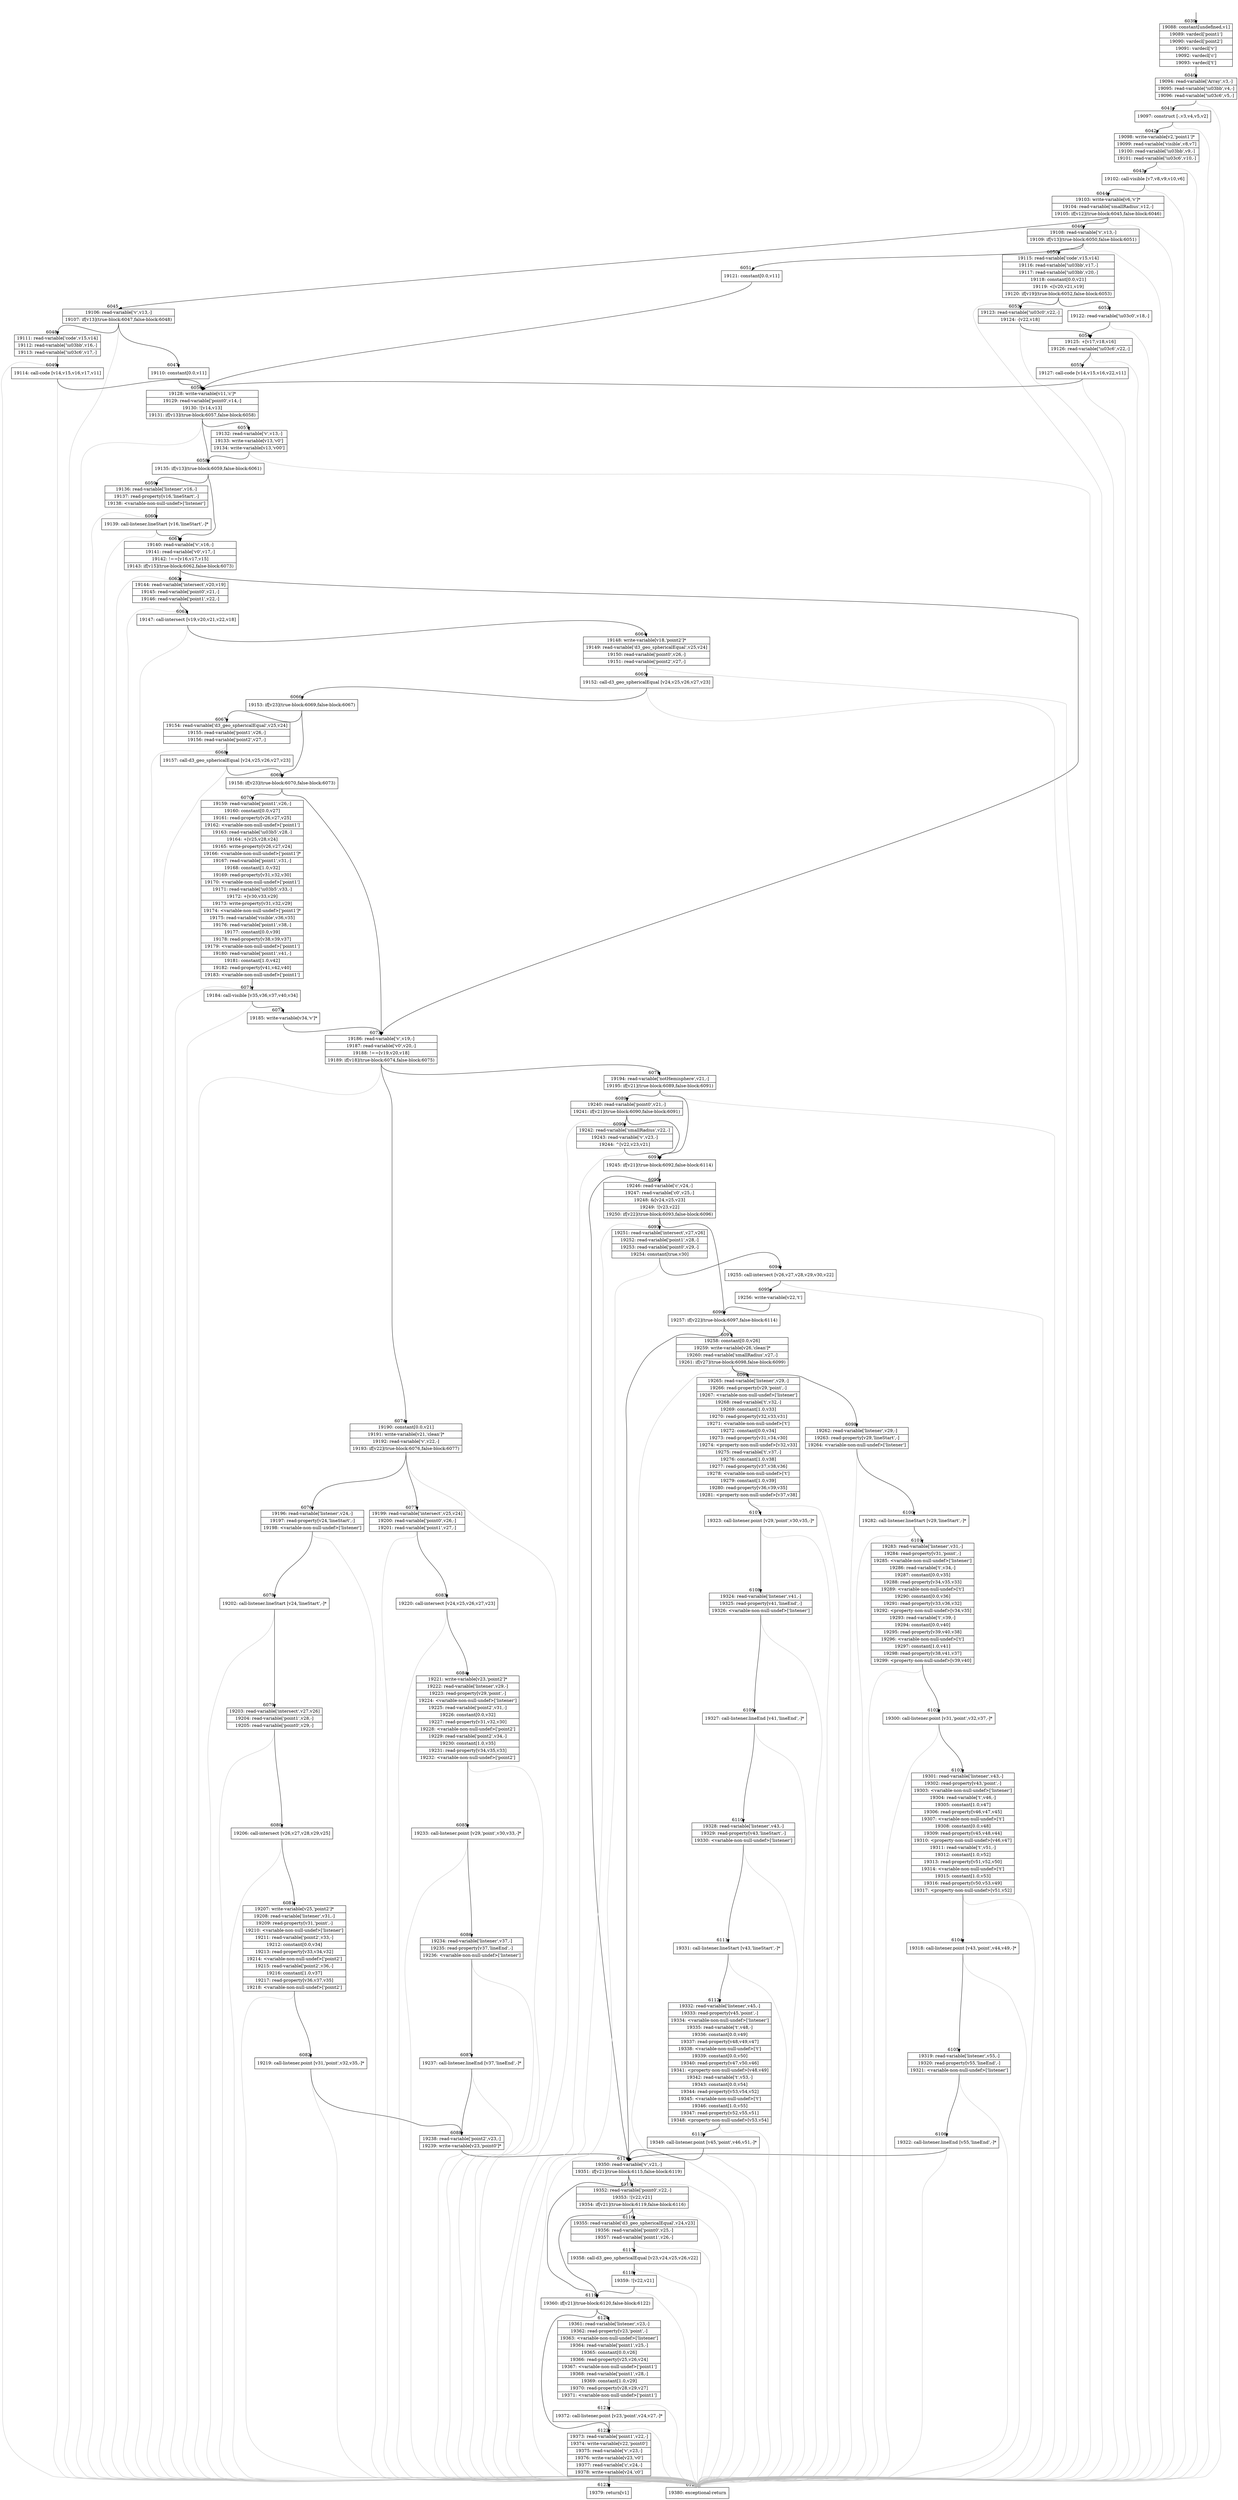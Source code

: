 digraph {
rankdir="TD"
BB_entry563[shape=none,label=""];
BB_entry563 -> BB6039 [tailport=s, headport=n, headlabel="    6039"]
BB6039 [shape=record label="{19088: constant[undefined,v1]|19089: vardecl['point1']|19090: vardecl['point2']|19091: vardecl['v']|19092: vardecl['c']|19093: vardecl['t']}" ] 
BB6039 -> BB6040 [tailport=s, headport=n, headlabel="      6040"]
BB6040 [shape=record label="{19094: read-variable['Array',v3,-]|19095: read-variable['\\u03bb',v4,-]|19096: read-variable['\\u03c6',v5,-]}" ] 
BB6040 -> BB6041 [tailport=s, headport=n, headlabel="      6041"]
BB6040 -> BB6124 [tailport=s, headport=n, color=gray, headlabel="      6124"]
BB6041 [shape=record label="{19097: construct [-,v3,v4,v5,v2]}" ] 
BB6041 -> BB6042 [tailport=s, headport=n, headlabel="      6042"]
BB6041 -> BB6124 [tailport=s, headport=n, color=gray]
BB6042 [shape=record label="{19098: write-variable[v2,'point1']*|19099: read-variable['visible',v8,v7]|19100: read-variable['\\u03bb',v9,-]|19101: read-variable['\\u03c6',v10,-]}" ] 
BB6042 -> BB6043 [tailport=s, headport=n, headlabel="      6043"]
BB6042 -> BB6124 [tailport=s, headport=n, color=gray]
BB6043 [shape=record label="{19102: call-visible [v7,v8,v9,v10,v6]}" ] 
BB6043 -> BB6044 [tailport=s, headport=n, headlabel="      6044"]
BB6043 -> BB6124 [tailport=s, headport=n, color=gray]
BB6044 [shape=record label="{19103: write-variable[v6,'v']*|19104: read-variable['smallRadius',v12,-]|19105: if[v12](true-block:6045,false-block:6046)}" ] 
BB6044 -> BB6045 [tailport=s, headport=n, headlabel="      6045"]
BB6044 -> BB6046 [tailport=s, headport=n, headlabel="      6046"]
BB6044 -> BB6124 [tailport=s, headport=n, color=gray]
BB6045 [shape=record label="{19106: read-variable['v',v13,-]|19107: if[v13](true-block:6047,false-block:6048)}" ] 
BB6045 -> BB6047 [tailport=s, headport=n, headlabel="      6047"]
BB6045 -> BB6048 [tailport=s, headport=n, headlabel="      6048"]
BB6045 -> BB6124 [tailport=s, headport=n, color=gray]
BB6046 [shape=record label="{19108: read-variable['v',v13,-]|19109: if[v13](true-block:6050,false-block:6051)}" ] 
BB6046 -> BB6050 [tailport=s, headport=n, headlabel="      6050"]
BB6046 -> BB6051 [tailport=s, headport=n, headlabel="      6051"]
BB6046 -> BB6124 [tailport=s, headport=n, color=gray]
BB6047 [shape=record label="{19110: constant[0.0,v11]}" ] 
BB6047 -> BB6056 [tailport=s, headport=n, headlabel="      6056"]
BB6048 [shape=record label="{19111: read-variable['code',v15,v14]|19112: read-variable['\\u03bb',v16,-]|19113: read-variable['\\u03c6',v17,-]}" ] 
BB6048 -> BB6049 [tailport=s, headport=n, headlabel="      6049"]
BB6048 -> BB6124 [tailport=s, headport=n, color=gray]
BB6049 [shape=record label="{19114: call-code [v14,v15,v16,v17,v11]}" ] 
BB6049 -> BB6056 [tailport=s, headport=n]
BB6049 -> BB6124 [tailport=s, headport=n, color=gray]
BB6050 [shape=record label="{19115: read-variable['code',v15,v14]|19116: read-variable['\\u03bb',v17,-]|19117: read-variable['\\u03bb',v20,-]|19118: constant[0.0,v21]|19119: \<[v20,v21,v19]|19120: if[v19](true-block:6052,false-block:6053)}" ] 
BB6050 -> BB6052 [tailport=s, headport=n, headlabel="      6052"]
BB6050 -> BB6053 [tailport=s, headport=n, headlabel="      6053"]
BB6050 -> BB6124 [tailport=s, headport=n, color=gray]
BB6051 [shape=record label="{19121: constant[0.0,v11]}" ] 
BB6051 -> BB6056 [tailport=s, headport=n]
BB6052 [shape=record label="{19122: read-variable['\\u03c0',v18,-]}" ] 
BB6052 -> BB6054 [tailport=s, headport=n, headlabel="      6054"]
BB6052 -> BB6124 [tailport=s, headport=n, color=gray]
BB6053 [shape=record label="{19123: read-variable['\\u03c0',v22,-]|19124: -[v22,v18]}" ] 
BB6053 -> BB6054 [tailport=s, headport=n]
BB6053 -> BB6124 [tailport=s, headport=n, color=gray]
BB6054 [shape=record label="{19125: +[v17,v18,v16]|19126: read-variable['\\u03c6',v22,-]}" ] 
BB6054 -> BB6055 [tailport=s, headport=n, headlabel="      6055"]
BB6054 -> BB6124 [tailport=s, headport=n, color=gray]
BB6055 [shape=record label="{19127: call-code [v14,v15,v16,v22,v11]}" ] 
BB6055 -> BB6056 [tailport=s, headport=n]
BB6055 -> BB6124 [tailport=s, headport=n, color=gray]
BB6056 [shape=record label="{19128: write-variable[v11,'c']*|19129: read-variable['point0',v14,-]|19130: ![v14,v13]|19131: if[v13](true-block:6057,false-block:6058)}" ] 
BB6056 -> BB6058 [tailport=s, headport=n, headlabel="      6058"]
BB6056 -> BB6057 [tailport=s, headport=n, headlabel="      6057"]
BB6056 -> BB6124 [tailport=s, headport=n, color=gray]
BB6057 [shape=record label="{19132: read-variable['v',v13,-]|19133: write-variable[v13,'v0']|19134: write-variable[v13,'v00']}" ] 
BB6057 -> BB6058 [tailport=s, headport=n]
BB6057 -> BB6124 [tailport=s, headport=n, color=gray]
BB6058 [shape=record label="{19135: if[v13](true-block:6059,false-block:6061)}" ] 
BB6058 -> BB6059 [tailport=s, headport=n, headlabel="      6059"]
BB6058 -> BB6061 [tailport=s, headport=n, headlabel="      6061"]
BB6059 [shape=record label="{19136: read-variable['listener',v16,-]|19137: read-property[v16,'lineStart',-]|19138: \<variable-non-null-undef\>['listener']}" ] 
BB6059 -> BB6060 [tailport=s, headport=n, headlabel="      6060"]
BB6059 -> BB6124 [tailport=s, headport=n, color=gray]
BB6060 [shape=record label="{19139: call-listener.lineStart [v16,'lineStart',-]*}" ] 
BB6060 -> BB6061 [tailport=s, headport=n]
BB6060 -> BB6124 [tailport=s, headport=n, color=gray]
BB6061 [shape=record label="{19140: read-variable['v',v16,-]|19141: read-variable['v0',v17,-]|19142: !==[v16,v17,v15]|19143: if[v15](true-block:6062,false-block:6073)}" ] 
BB6061 -> BB6062 [tailport=s, headport=n, headlabel="      6062"]
BB6061 -> BB6073 [tailport=s, headport=n, headlabel="      6073"]
BB6061 -> BB6124 [tailport=s, headport=n, color=gray]
BB6062 [shape=record label="{19144: read-variable['intersect',v20,v19]|19145: read-variable['point0',v21,-]|19146: read-variable['point1',v22,-]}" ] 
BB6062 -> BB6063 [tailport=s, headport=n, headlabel="      6063"]
BB6062 -> BB6124 [tailport=s, headport=n, color=gray]
BB6063 [shape=record label="{19147: call-intersect [v19,v20,v21,v22,v18]}" ] 
BB6063 -> BB6064 [tailport=s, headport=n, headlabel="      6064"]
BB6063 -> BB6124 [tailport=s, headport=n, color=gray]
BB6064 [shape=record label="{19148: write-variable[v18,'point2']*|19149: read-variable['d3_geo_sphericalEqual',v25,v24]|19150: read-variable['point0',v26,-]|19151: read-variable['point2',v27,-]}" ] 
BB6064 -> BB6065 [tailport=s, headport=n, headlabel="      6065"]
BB6064 -> BB6124 [tailport=s, headport=n, color=gray]
BB6065 [shape=record label="{19152: call-d3_geo_sphericalEqual [v24,v25,v26,v27,v23]}" ] 
BB6065 -> BB6066 [tailport=s, headport=n, headlabel="      6066"]
BB6065 -> BB6124 [tailport=s, headport=n, color=gray]
BB6066 [shape=record label="{19153: if[v23](true-block:6069,false-block:6067)}" ] 
BB6066 -> BB6069 [tailport=s, headport=n, headlabel="      6069"]
BB6066 -> BB6067 [tailport=s, headport=n, headlabel="      6067"]
BB6067 [shape=record label="{19154: read-variable['d3_geo_sphericalEqual',v25,v24]|19155: read-variable['point1',v26,-]|19156: read-variable['point2',v27,-]}" ] 
BB6067 -> BB6068 [tailport=s, headport=n, headlabel="      6068"]
BB6067 -> BB6124 [tailport=s, headport=n, color=gray]
BB6068 [shape=record label="{19157: call-d3_geo_sphericalEqual [v24,v25,v26,v27,v23]}" ] 
BB6068 -> BB6069 [tailport=s, headport=n]
BB6068 -> BB6124 [tailport=s, headport=n, color=gray]
BB6069 [shape=record label="{19158: if[v23](true-block:6070,false-block:6073)}" ] 
BB6069 -> BB6070 [tailport=s, headport=n, headlabel="      6070"]
BB6069 -> BB6073 [tailport=s, headport=n]
BB6070 [shape=record label="{19159: read-variable['point1',v26,-]|19160: constant[0.0,v27]|19161: read-property[v26,v27,v25]|19162: \<variable-non-null-undef\>['point1']|19163: read-variable['\\u03b5',v28,-]|19164: +[v25,v28,v24]|19165: write-property[v26,v27,v24]|19166: \<variable-non-null-undef\>['point1']*|19167: read-variable['point1',v31,-]|19168: constant[1.0,v32]|19169: read-property[v31,v32,v30]|19170: \<variable-non-null-undef\>['point1']|19171: read-variable['\\u03b5',v33,-]|19172: +[v30,v33,v29]|19173: write-property[v31,v32,v29]|19174: \<variable-non-null-undef\>['point1']*|19175: read-variable['visible',v36,v35]|19176: read-variable['point1',v38,-]|19177: constant[0.0,v39]|19178: read-property[v38,v39,v37]|19179: \<variable-non-null-undef\>['point1']|19180: read-variable['point1',v41,-]|19181: constant[1.0,v42]|19182: read-property[v41,v42,v40]|19183: \<variable-non-null-undef\>['point1']}" ] 
BB6070 -> BB6071 [tailport=s, headport=n, headlabel="      6071"]
BB6070 -> BB6124 [tailport=s, headport=n, color=gray]
BB6071 [shape=record label="{19184: call-visible [v35,v36,v37,v40,v34]}" ] 
BB6071 -> BB6072 [tailport=s, headport=n, headlabel="      6072"]
BB6071 -> BB6124 [tailport=s, headport=n, color=gray]
BB6072 [shape=record label="{19185: write-variable[v34,'v']*}" ] 
BB6072 -> BB6073 [tailport=s, headport=n]
BB6073 [shape=record label="{19186: read-variable['v',v19,-]|19187: read-variable['v0',v20,-]|19188: !==[v19,v20,v18]|19189: if[v18](true-block:6074,false-block:6075)}" ] 
BB6073 -> BB6074 [tailport=s, headport=n, headlabel="      6074"]
BB6073 -> BB6075 [tailport=s, headport=n, headlabel="      6075"]
BB6073 -> BB6124 [tailport=s, headport=n, color=gray]
BB6074 [shape=record label="{19190: constant[0.0,v21]|19191: write-variable[v21,'clean']*|19192: read-variable['v',v22,-]|19193: if[v22](true-block:6076,false-block:6077)}" ] 
BB6074 -> BB6076 [tailport=s, headport=n, headlabel="      6076"]
BB6074 -> BB6077 [tailport=s, headport=n, headlabel="      6077"]
BB6074 -> BB6124 [tailport=s, headport=n, color=gray]
BB6075 [shape=record label="{19194: read-variable['notHemisphere',v21,-]|19195: if[v21](true-block:6089,false-block:6091)}" ] 
BB6075 -> BB6091 [tailport=s, headport=n, headlabel="      6091"]
BB6075 -> BB6089 [tailport=s, headport=n, headlabel="      6089"]
BB6075 -> BB6124 [tailport=s, headport=n, color=gray]
BB6076 [shape=record label="{19196: read-variable['listener',v24,-]|19197: read-property[v24,'lineStart',-]|19198: \<variable-non-null-undef\>['listener']}" ] 
BB6076 -> BB6078 [tailport=s, headport=n, headlabel="      6078"]
BB6076 -> BB6124 [tailport=s, headport=n, color=gray]
BB6077 [shape=record label="{19199: read-variable['intersect',v25,v24]|19200: read-variable['point0',v26,-]|19201: read-variable['point1',v27,-]}" ] 
BB6077 -> BB6083 [tailport=s, headport=n, headlabel="      6083"]
BB6077 -> BB6124 [tailport=s, headport=n, color=gray]
BB6078 [shape=record label="{19202: call-listener.lineStart [v24,'lineStart',-]*}" ] 
BB6078 -> BB6079 [tailport=s, headport=n, headlabel="      6079"]
BB6078 -> BB6124 [tailport=s, headport=n, color=gray]
BB6079 [shape=record label="{19203: read-variable['intersect',v27,v26]|19204: read-variable['point1',v28,-]|19205: read-variable['point0',v29,-]}" ] 
BB6079 -> BB6080 [tailport=s, headport=n, headlabel="      6080"]
BB6079 -> BB6124 [tailport=s, headport=n, color=gray]
BB6080 [shape=record label="{19206: call-intersect [v26,v27,v28,v29,v25]}" ] 
BB6080 -> BB6081 [tailport=s, headport=n, headlabel="      6081"]
BB6080 -> BB6124 [tailport=s, headport=n, color=gray]
BB6081 [shape=record label="{19207: write-variable[v25,'point2']*|19208: read-variable['listener',v31,-]|19209: read-property[v31,'point',-]|19210: \<variable-non-null-undef\>['listener']|19211: read-variable['point2',v33,-]|19212: constant[0.0,v34]|19213: read-property[v33,v34,v32]|19214: \<variable-non-null-undef\>['point2']|19215: read-variable['point2',v36,-]|19216: constant[1.0,v37]|19217: read-property[v36,v37,v35]|19218: \<variable-non-null-undef\>['point2']}" ] 
BB6081 -> BB6082 [tailport=s, headport=n, headlabel="      6082"]
BB6081 -> BB6124 [tailport=s, headport=n, color=gray]
BB6082 [shape=record label="{19219: call-listener.point [v31,'point',v32,v35,-]*}" ] 
BB6082 -> BB6088 [tailport=s, headport=n, headlabel="      6088"]
BB6082 -> BB6124 [tailport=s, headport=n, color=gray]
BB6083 [shape=record label="{19220: call-intersect [v24,v25,v26,v27,v23]}" ] 
BB6083 -> BB6084 [tailport=s, headport=n, headlabel="      6084"]
BB6083 -> BB6124 [tailport=s, headport=n, color=gray]
BB6084 [shape=record label="{19221: write-variable[v23,'point2']*|19222: read-variable['listener',v29,-]|19223: read-property[v29,'point',-]|19224: \<variable-non-null-undef\>['listener']|19225: read-variable['point2',v31,-]|19226: constant[0.0,v32]|19227: read-property[v31,v32,v30]|19228: \<variable-non-null-undef\>['point2']|19229: read-variable['point2',v34,-]|19230: constant[1.0,v35]|19231: read-property[v34,v35,v33]|19232: \<variable-non-null-undef\>['point2']}" ] 
BB6084 -> BB6085 [tailport=s, headport=n, headlabel="      6085"]
BB6084 -> BB6124 [tailport=s, headport=n, color=gray]
BB6085 [shape=record label="{19233: call-listener.point [v29,'point',v30,v33,-]*}" ] 
BB6085 -> BB6086 [tailport=s, headport=n, headlabel="      6086"]
BB6085 -> BB6124 [tailport=s, headport=n, color=gray]
BB6086 [shape=record label="{19234: read-variable['listener',v37,-]|19235: read-property[v37,'lineEnd',-]|19236: \<variable-non-null-undef\>['listener']}" ] 
BB6086 -> BB6087 [tailport=s, headport=n, headlabel="      6087"]
BB6086 -> BB6124 [tailport=s, headport=n, color=gray]
BB6087 [shape=record label="{19237: call-listener.lineEnd [v37,'lineEnd',-]*}" ] 
BB6087 -> BB6088 [tailport=s, headport=n]
BB6087 -> BB6124 [tailport=s, headport=n, color=gray]
BB6088 [shape=record label="{19238: read-variable['point2',v23,-]|19239: write-variable[v23,'point0']*}" ] 
BB6088 -> BB6114 [tailport=s, headport=n, headlabel="      6114"]
BB6088 -> BB6124 [tailport=s, headport=n, color=gray]
BB6089 [shape=record label="{19240: read-variable['point0',v21,-]|19241: if[v21](true-block:6090,false-block:6091)}" ] 
BB6089 -> BB6091 [tailport=s, headport=n]
BB6089 -> BB6090 [tailport=s, headport=n, headlabel="      6090"]
BB6089 -> BB6124 [tailport=s, headport=n, color=gray]
BB6090 [shape=record label="{19242: read-variable['smallRadius',v22,-]|19243: read-variable['v',v23,-]|19244: ^[v22,v23,v21]}" ] 
BB6090 -> BB6091 [tailport=s, headport=n]
BB6090 -> BB6124 [tailport=s, headport=n, color=gray]
BB6091 [shape=record label="{19245: if[v21](true-block:6092,false-block:6114)}" ] 
BB6091 -> BB6092 [tailport=s, headport=n, headlabel="      6092"]
BB6091 -> BB6114 [tailport=s, headport=n]
BB6092 [shape=record label="{19246: read-variable['c',v24,-]|19247: read-variable['c0',v25,-]|19248: &[v24,v25,v23]|19249: ![v23,v22]|19250: if[v22](true-block:6093,false-block:6096)}" ] 
BB6092 -> BB6096 [tailport=s, headport=n, headlabel="      6096"]
BB6092 -> BB6093 [tailport=s, headport=n, headlabel="      6093"]
BB6092 -> BB6124 [tailport=s, headport=n, color=gray]
BB6093 [shape=record label="{19251: read-variable['intersect',v27,v26]|19252: read-variable['point1',v28,-]|19253: read-variable['point0',v29,-]|19254: constant[true,v30]}" ] 
BB6093 -> BB6094 [tailport=s, headport=n, headlabel="      6094"]
BB6093 -> BB6124 [tailport=s, headport=n, color=gray]
BB6094 [shape=record label="{19255: call-intersect [v26,v27,v28,v29,v30,v22]}" ] 
BB6094 -> BB6095 [tailport=s, headport=n, headlabel="      6095"]
BB6094 -> BB6124 [tailport=s, headport=n, color=gray]
BB6095 [shape=record label="{19256: write-variable[v22,'t']}" ] 
BB6095 -> BB6096 [tailport=s, headport=n]
BB6096 [shape=record label="{19257: if[v22](true-block:6097,false-block:6114)}" ] 
BB6096 -> BB6097 [tailport=s, headport=n, headlabel="      6097"]
BB6096 -> BB6114 [tailport=s, headport=n]
BB6097 [shape=record label="{19258: constant[0.0,v26]|19259: write-variable[v26,'clean']*|19260: read-variable['smallRadius',v27,-]|19261: if[v27](true-block:6098,false-block:6099)}" ] 
BB6097 -> BB6098 [tailport=s, headport=n, headlabel="      6098"]
BB6097 -> BB6099 [tailport=s, headport=n, headlabel="      6099"]
BB6097 -> BB6124 [tailport=s, headport=n, color=gray]
BB6098 [shape=record label="{19262: read-variable['listener',v29,-]|19263: read-property[v29,'lineStart',-]|19264: \<variable-non-null-undef\>['listener']}" ] 
BB6098 -> BB6100 [tailport=s, headport=n, headlabel="      6100"]
BB6098 -> BB6124 [tailport=s, headport=n, color=gray]
BB6099 [shape=record label="{19265: read-variable['listener',v29,-]|19266: read-property[v29,'point',-]|19267: \<variable-non-null-undef\>['listener']|19268: read-variable['t',v32,-]|19269: constant[1.0,v33]|19270: read-property[v32,v33,v31]|19271: \<variable-non-null-undef\>['t']|19272: constant[0.0,v34]|19273: read-property[v31,v34,v30]|19274: \<property-non-null-undef\>[v32,v33]|19275: read-variable['t',v37,-]|19276: constant[1.0,v38]|19277: read-property[v37,v38,v36]|19278: \<variable-non-null-undef\>['t']|19279: constant[1.0,v39]|19280: read-property[v36,v39,v35]|19281: \<property-non-null-undef\>[v37,v38]}" ] 
BB6099 -> BB6107 [tailport=s, headport=n, headlabel="      6107"]
BB6099 -> BB6124 [tailport=s, headport=n, color=gray]
BB6100 [shape=record label="{19282: call-listener.lineStart [v29,'lineStart',-]*}" ] 
BB6100 -> BB6101 [tailport=s, headport=n, headlabel="      6101"]
BB6100 -> BB6124 [tailport=s, headport=n, color=gray]
BB6101 [shape=record label="{19283: read-variable['listener',v31,-]|19284: read-property[v31,'point',-]|19285: \<variable-non-null-undef\>['listener']|19286: read-variable['t',v34,-]|19287: constant[0.0,v35]|19288: read-property[v34,v35,v33]|19289: \<variable-non-null-undef\>['t']|19290: constant[0.0,v36]|19291: read-property[v33,v36,v32]|19292: \<property-non-null-undef\>[v34,v35]|19293: read-variable['t',v39,-]|19294: constant[0.0,v40]|19295: read-property[v39,v40,v38]|19296: \<variable-non-null-undef\>['t']|19297: constant[1.0,v41]|19298: read-property[v38,v41,v37]|19299: \<property-non-null-undef\>[v39,v40]}" ] 
BB6101 -> BB6102 [tailport=s, headport=n, headlabel="      6102"]
BB6101 -> BB6124 [tailport=s, headport=n, color=gray]
BB6102 [shape=record label="{19300: call-listener.point [v31,'point',v32,v37,-]*}" ] 
BB6102 -> BB6103 [tailport=s, headport=n, headlabel="      6103"]
BB6102 -> BB6124 [tailport=s, headport=n, color=gray]
BB6103 [shape=record label="{19301: read-variable['listener',v43,-]|19302: read-property[v43,'point',-]|19303: \<variable-non-null-undef\>['listener']|19304: read-variable['t',v46,-]|19305: constant[1.0,v47]|19306: read-property[v46,v47,v45]|19307: \<variable-non-null-undef\>['t']|19308: constant[0.0,v48]|19309: read-property[v45,v48,v44]|19310: \<property-non-null-undef\>[v46,v47]|19311: read-variable['t',v51,-]|19312: constant[1.0,v52]|19313: read-property[v51,v52,v50]|19314: \<variable-non-null-undef\>['t']|19315: constant[1.0,v53]|19316: read-property[v50,v53,v49]|19317: \<property-non-null-undef\>[v51,v52]}" ] 
BB6103 -> BB6104 [tailport=s, headport=n, headlabel="      6104"]
BB6103 -> BB6124 [tailport=s, headport=n, color=gray]
BB6104 [shape=record label="{19318: call-listener.point [v43,'point',v44,v49,-]*}" ] 
BB6104 -> BB6105 [tailport=s, headport=n, headlabel="      6105"]
BB6104 -> BB6124 [tailport=s, headport=n, color=gray]
BB6105 [shape=record label="{19319: read-variable['listener',v55,-]|19320: read-property[v55,'lineEnd',-]|19321: \<variable-non-null-undef\>['listener']}" ] 
BB6105 -> BB6106 [tailport=s, headport=n, headlabel="      6106"]
BB6105 -> BB6124 [tailport=s, headport=n, color=gray]
BB6106 [shape=record label="{19322: call-listener.lineEnd [v55,'lineEnd',-]*}" ] 
BB6106 -> BB6114 [tailport=s, headport=n]
BB6106 -> BB6124 [tailport=s, headport=n, color=gray]
BB6107 [shape=record label="{19323: call-listener.point [v29,'point',v30,v35,-]*}" ] 
BB6107 -> BB6108 [tailport=s, headport=n, headlabel="      6108"]
BB6107 -> BB6124 [tailport=s, headport=n, color=gray]
BB6108 [shape=record label="{19324: read-variable['listener',v41,-]|19325: read-property[v41,'lineEnd',-]|19326: \<variable-non-null-undef\>['listener']}" ] 
BB6108 -> BB6109 [tailport=s, headport=n, headlabel="      6109"]
BB6108 -> BB6124 [tailport=s, headport=n, color=gray]
BB6109 [shape=record label="{19327: call-listener.lineEnd [v41,'lineEnd',-]*}" ] 
BB6109 -> BB6110 [tailport=s, headport=n, headlabel="      6110"]
BB6109 -> BB6124 [tailport=s, headport=n, color=gray]
BB6110 [shape=record label="{19328: read-variable['listener',v43,-]|19329: read-property[v43,'lineStart',-]|19330: \<variable-non-null-undef\>['listener']}" ] 
BB6110 -> BB6111 [tailport=s, headport=n, headlabel="      6111"]
BB6110 -> BB6124 [tailport=s, headport=n, color=gray]
BB6111 [shape=record label="{19331: call-listener.lineStart [v43,'lineStart',-]*}" ] 
BB6111 -> BB6112 [tailport=s, headport=n, headlabel="      6112"]
BB6111 -> BB6124 [tailport=s, headport=n, color=gray]
BB6112 [shape=record label="{19332: read-variable['listener',v45,-]|19333: read-property[v45,'point',-]|19334: \<variable-non-null-undef\>['listener']|19335: read-variable['t',v48,-]|19336: constant[0.0,v49]|19337: read-property[v48,v49,v47]|19338: \<variable-non-null-undef\>['t']|19339: constant[0.0,v50]|19340: read-property[v47,v50,v46]|19341: \<property-non-null-undef\>[v48,v49]|19342: read-variable['t',v53,-]|19343: constant[0.0,v54]|19344: read-property[v53,v54,v52]|19345: \<variable-non-null-undef\>['t']|19346: constant[1.0,v55]|19347: read-property[v52,v55,v51]|19348: \<property-non-null-undef\>[v53,v54]}" ] 
BB6112 -> BB6113 [tailport=s, headport=n, headlabel="      6113"]
BB6112 -> BB6124 [tailport=s, headport=n, color=gray]
BB6113 [shape=record label="{19349: call-listener.point [v45,'point',v46,v51,-]*}" ] 
BB6113 -> BB6114 [tailport=s, headport=n]
BB6113 -> BB6124 [tailport=s, headport=n, color=gray]
BB6114 [shape=record label="{19350: read-variable['v',v21,-]|19351: if[v21](true-block:6115,false-block:6119)}" ] 
BB6114 -> BB6119 [tailport=s, headport=n, headlabel="      6119"]
BB6114 -> BB6115 [tailport=s, headport=n, headlabel="      6115"]
BB6114 -> BB6124 [tailport=s, headport=n, color=gray]
BB6115 [shape=record label="{19352: read-variable['point0',v22,-]|19353: ![v22,v21]|19354: if[v21](true-block:6119,false-block:6116)}" ] 
BB6115 -> BB6119 [tailport=s, headport=n]
BB6115 -> BB6116 [tailport=s, headport=n, headlabel="      6116"]
BB6115 -> BB6124 [tailport=s, headport=n, color=gray]
BB6116 [shape=record label="{19355: read-variable['d3_geo_sphericalEqual',v24,v23]|19356: read-variable['point0',v25,-]|19357: read-variable['point1',v26,-]}" ] 
BB6116 -> BB6117 [tailport=s, headport=n, headlabel="      6117"]
BB6116 -> BB6124 [tailport=s, headport=n, color=gray]
BB6117 [shape=record label="{19358: call-d3_geo_sphericalEqual [v23,v24,v25,v26,v22]}" ] 
BB6117 -> BB6118 [tailport=s, headport=n, headlabel="      6118"]
BB6117 -> BB6124 [tailport=s, headport=n, color=gray]
BB6118 [shape=record label="{19359: ![v22,v21]}" ] 
BB6118 -> BB6119 [tailport=s, headport=n]
BB6118 -> BB6124 [tailport=s, headport=n, color=gray]
BB6119 [shape=record label="{19360: if[v21](true-block:6120,false-block:6122)}" ] 
BB6119 -> BB6120 [tailport=s, headport=n, headlabel="      6120"]
BB6119 -> BB6122 [tailport=s, headport=n, headlabel="      6122"]
BB6120 [shape=record label="{19361: read-variable['listener',v23,-]|19362: read-property[v23,'point',-]|19363: \<variable-non-null-undef\>['listener']|19364: read-variable['point1',v25,-]|19365: constant[0.0,v26]|19366: read-property[v25,v26,v24]|19367: \<variable-non-null-undef\>['point1']|19368: read-variable['point1',v28,-]|19369: constant[1.0,v29]|19370: read-property[v28,v29,v27]|19371: \<variable-non-null-undef\>['point1']}" ] 
BB6120 -> BB6121 [tailport=s, headport=n, headlabel="      6121"]
BB6120 -> BB6124 [tailport=s, headport=n, color=gray]
BB6121 [shape=record label="{19372: call-listener.point [v23,'point',v24,v27,-]*}" ] 
BB6121 -> BB6122 [tailport=s, headport=n]
BB6121 -> BB6124 [tailport=s, headport=n, color=gray]
BB6122 [shape=record label="{19373: read-variable['point1',v22,-]|19374: write-variable[v22,'point0']|19375: read-variable['v',v23,-]|19376: write-variable[v23,'v0']|19377: read-variable['c',v24,-]|19378: write-variable[v24,'c0']}" ] 
BB6122 -> BB6123 [tailport=s, headport=n, headlabel="      6123"]
BB6122 -> BB6124 [tailport=s, headport=n, color=gray]
BB6123 [shape=record label="{19379: return[v1]}" ] 
BB6124 [shape=record label="{19380: exceptional-return}" ] 
//#$~ 3579
}
